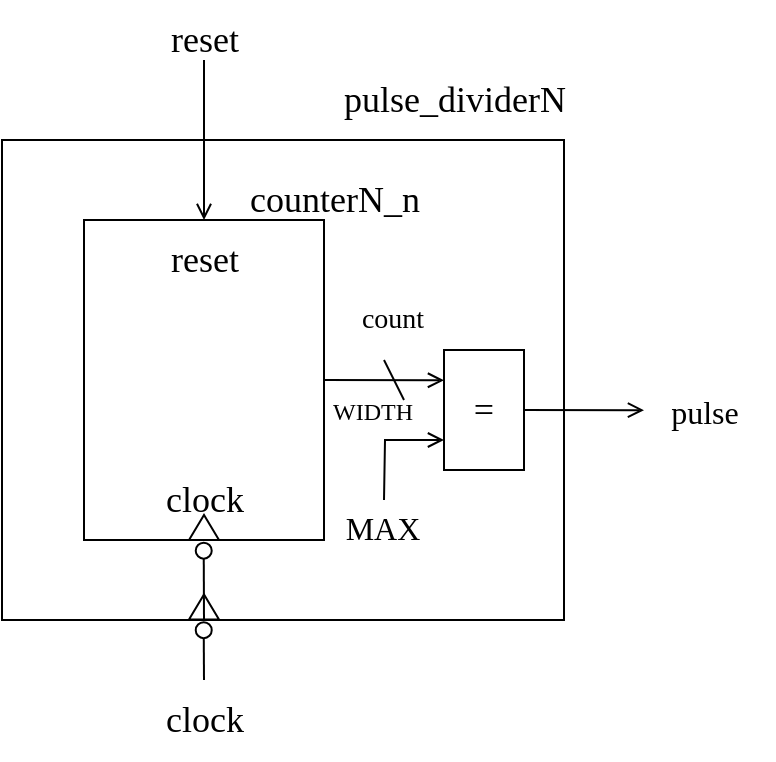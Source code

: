 <mxfile>
    <diagram id="h4EtzdnUc3ZgFRDMldso" name="ページ1">
        <mxGraphModel dx="996" dy="487" grid="1" gridSize="10" guides="1" tooltips="1" connect="1" arrows="1" fold="1" page="1" pageScale="1" pageWidth="827" pageHeight="1169" math="0" shadow="0">
            <root>
                <mxCell id="0"/>
                <mxCell id="1" parent="0"/>
                <mxCell id="13" value="" style="rounded=0;whiteSpace=wrap;html=1;movable=0;resizable=0;rotatable=0;deletable=0;editable=0;locked=1;connectable=0;" vertex="1" parent="1">
                    <mxGeometry x="159" y="240" width="281" height="240" as="geometry"/>
                </mxCell>
                <mxCell id="2" style="edgeStyle=none;html=1;exitX=1;exitY=0.5;exitDx=0;exitDy=0;endArrow=open;endFill=0;fontFamily=Lucida Console;" edge="1" parent="1" source="4">
                    <mxGeometry relative="1" as="geometry">
                        <mxPoint x="380" y="360.143" as="targetPoint"/>
                    </mxGeometry>
                </mxCell>
                <mxCell id="3" style="edgeStyle=none;html=1;exitX=0.5;exitY=0;exitDx=0;exitDy=0;startArrow=open;startFill=0;endArrow=none;endFill=0;fontFamily=Lucida Console;" edge="1" parent="1" source="4">
                    <mxGeometry relative="1" as="geometry">
                        <mxPoint x="260" y="200" as="targetPoint"/>
                    </mxGeometry>
                </mxCell>
                <mxCell id="4" value="" style="rounded=0;whiteSpace=wrap;html=1;fontFamily=Lucida Console;" vertex="1" parent="1">
                    <mxGeometry x="200" y="280" width="120" height="160" as="geometry"/>
                </mxCell>
                <mxCell id="5" value="" style="triangle;whiteSpace=wrap;html=1;rotation=-90;fontFamily=Lucida Console;" vertex="1" parent="1">
                    <mxGeometry x="253.75" y="426.25" width="12.5" height="15" as="geometry"/>
                </mxCell>
                <mxCell id="7" value="&lt;font&gt;clock&lt;/font&gt;" style="text;html=1;align=center;verticalAlign=middle;resizable=0;points=[];autosize=1;strokeColor=none;fillColor=none;fontSize=18;fontFamily=Lucida Console;" vertex="1" parent="1">
                    <mxGeometry x="220" y="400" width="80" height="40" as="geometry"/>
                </mxCell>
                <mxCell id="8" value="&lt;font&gt;counterN_n&lt;/font&gt;" style="text;html=1;align=center;verticalAlign=middle;resizable=0;points=[];autosize=1;strokeColor=none;fillColor=none;fontSize=18;fontFamily=Lucida Console;" vertex="1" parent="1">
                    <mxGeometry x="260" y="250" width="130" height="40" as="geometry"/>
                </mxCell>
                <mxCell id="9" value="&lt;font&gt;count&lt;/font&gt;" style="text;html=1;align=center;verticalAlign=middle;resizable=0;points=[];autosize=1;strokeColor=none;fillColor=none;fontSize=14;fontFamily=Lucida Console;" vertex="1" parent="1">
                    <mxGeometry x="319" y="315" width="70" height="30" as="geometry"/>
                </mxCell>
                <mxCell id="10" value="WIDTH" style="text;html=1;align=center;verticalAlign=middle;resizable=0;points=[];autosize=1;strokeColor=none;fillColor=none;fontSize=12;fontFamily=Lucida Console;" vertex="1" parent="1">
                    <mxGeometry x="314" y="361.25" width="60" height="30" as="geometry"/>
                </mxCell>
                <mxCell id="11" value="" style="endArrow=none;html=1;fontFamily=Lucida Console;" edge="1" parent="1">
                    <mxGeometry width="50" height="50" relative="1" as="geometry">
                        <mxPoint x="360" y="370" as="sourcePoint"/>
                        <mxPoint x="350" y="350" as="targetPoint"/>
                    </mxGeometry>
                </mxCell>
                <mxCell id="12" value="&lt;font&gt;reset&lt;/font&gt;" style="text;html=1;align=center;verticalAlign=middle;resizable=0;points=[];autosize=1;strokeColor=none;fillColor=none;fontSize=18;fontFamily=Lucida Console;" vertex="1" parent="1">
                    <mxGeometry x="220" y="280" width="80" height="40" as="geometry"/>
                </mxCell>
                <mxCell id="14" value="&lt;font&gt;reset&lt;/font&gt;" style="text;html=1;align=center;verticalAlign=middle;resizable=0;points=[];autosize=1;strokeColor=none;fillColor=none;fontSize=18;fontFamily=Lucida Console;" vertex="1" parent="1">
                    <mxGeometry x="220" y="170" width="80" height="40" as="geometry"/>
                </mxCell>
                <mxCell id="15" value="" style="triangle;whiteSpace=wrap;html=1;rotation=-90;fontFamily=Lucida Console;" vertex="1" parent="1">
                    <mxGeometry x="253.75" y="466" width="12.5" height="15" as="geometry"/>
                </mxCell>
                <mxCell id="16" style="edgeStyle=none;html=1;endArrow=none;endFill=0;startArrow=oval;startFill=0;rounded=0;curved=0;endSize=6;startSize=8;sourcePerimeterSpacing=0;shadow=0;targetPerimeterSpacing=0;exitX=-0.425;exitY=0.491;exitDx=0;exitDy=0;exitPerimeter=0;fontFamily=Lucida Console;" edge="1" parent="1" source="15">
                    <mxGeometry relative="1" as="geometry">
                        <mxPoint x="260" y="510" as="targetPoint"/>
                        <mxPoint x="260" y="493.75" as="sourcePoint"/>
                    </mxGeometry>
                </mxCell>
                <mxCell id="6" style="edgeStyle=none;html=1;endArrow=none;endFill=0;startArrow=oval;startFill=0;rounded=0;curved=0;endSize=6;startSize=8;sourcePerimeterSpacing=0;shadow=0;targetPerimeterSpacing=0;exitX=-0.425;exitY=0.491;exitDx=0;exitDy=0;exitPerimeter=0;fontFamily=Lucida Console;" edge="1" parent="1" source="5">
                    <mxGeometry relative="1" as="geometry">
                        <mxPoint x="260" y="480" as="targetPoint"/>
                        <mxPoint x="260" y="450" as="sourcePoint"/>
                    </mxGeometry>
                </mxCell>
                <mxCell id="18" value="&lt;font&gt;clock&lt;/font&gt;" style="text;html=1;align=center;verticalAlign=middle;resizable=0;points=[];autosize=1;strokeColor=none;fillColor=none;fontSize=18;fontFamily=Lucida Console;" vertex="1" parent="1">
                    <mxGeometry x="220" y="510" width="80" height="40" as="geometry"/>
                </mxCell>
                <mxCell id="19" value="&lt;font&gt;pulse_dividerN&lt;/font&gt;" style="text;html=1;align=center;verticalAlign=middle;resizable=0;points=[];autosize=1;strokeColor=none;fillColor=none;fontSize=18;fontFamily=Lucida Console;" vertex="1" parent="1">
                    <mxGeometry x="295" y="200" width="180" height="40" as="geometry"/>
                </mxCell>
                <mxCell id="21" style="edgeStyle=none;html=1;exitX=1;exitY=0.5;exitDx=0;exitDy=0;endArrow=open;endFill=0;fontFamily=Lucida Console;" edge="1" parent="1" source="20">
                    <mxGeometry relative="1" as="geometry">
                        <mxPoint x="480" y="375.069" as="targetPoint"/>
                    </mxGeometry>
                </mxCell>
                <mxCell id="22" style="edgeStyle=orthogonalEdgeStyle;html=1;exitX=0;exitY=0.75;exitDx=0;exitDy=0;rounded=0;curved=0;startArrow=open;startFill=0;endArrow=none;endFill=0;fontFamily=Lucida Console;" edge="1" parent="1" source="20">
                    <mxGeometry relative="1" as="geometry">
                        <mxPoint x="350" y="420.0" as="targetPoint"/>
                    </mxGeometry>
                </mxCell>
                <mxCell id="20" value="=" style="rounded=0;whiteSpace=wrap;html=1;fontFamily=Lucida Console;fontSize=18;" vertex="1" parent="1">
                    <mxGeometry x="380" y="345" width="40" height="60" as="geometry"/>
                </mxCell>
                <mxCell id="23" value="MAX" style="text;html=1;align=center;verticalAlign=middle;resizable=0;points=[];autosize=1;strokeColor=none;fillColor=none;fontSize=16;fontFamily=Lucida Console;" vertex="1" parent="1">
                    <mxGeometry x="324" y="418.75" width="50" height="30" as="geometry"/>
                </mxCell>
                <mxCell id="24" value="pulse" style="text;html=1;align=center;verticalAlign=middle;resizable=0;points=[];autosize=1;strokeColor=none;fillColor=none;fontSize=16;fontFamily=Lucida Console;" vertex="1" parent="1">
                    <mxGeometry x="475" y="361.25" width="70" height="30" as="geometry"/>
                </mxCell>
            </root>
        </mxGraphModel>
    </diagram>
</mxfile>